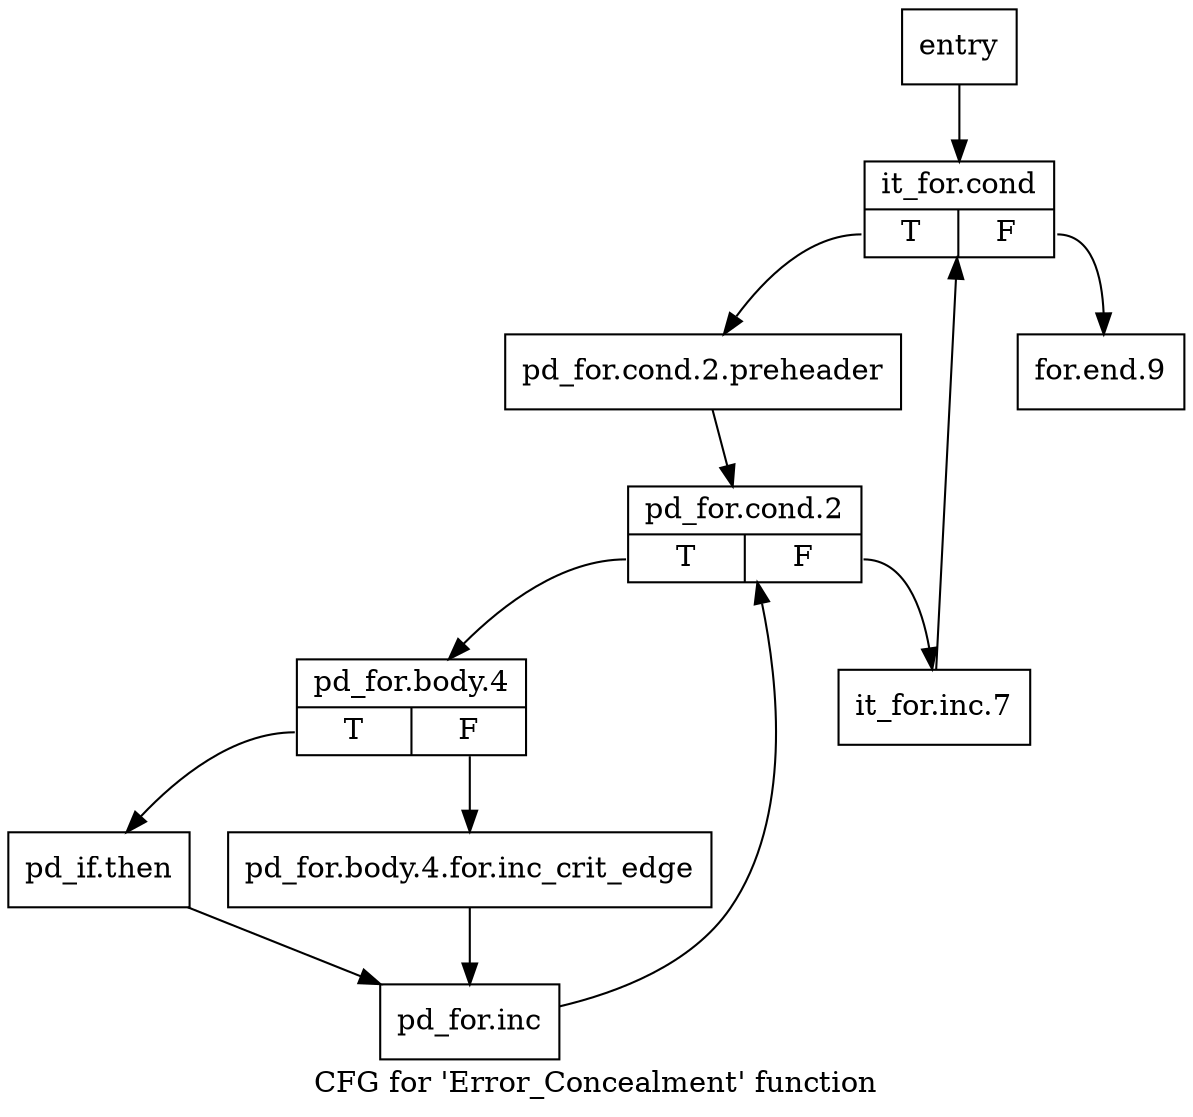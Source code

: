 digraph "CFG for 'Error_Concealment' function" {
	label="CFG for 'Error_Concealment' function";

	Node0x17c2900 [shape=record,label="{entry}"];
	Node0x17c2900 -> Node0x17c2950;
	Node0x17c2950 [shape=record,label="{it_for.cond|{<s0>T|<s1>F}}"];
	Node0x17c2950:s0 -> Node0x17c29a0;
	Node0x17c2950:s1 -> Node0x17c2bd0;
	Node0x17c29a0 [shape=record,label="{pd_for.cond.2.preheader}"];
	Node0x17c29a0 -> Node0x17c29f0;
	Node0x17c29f0 [shape=record,label="{pd_for.cond.2|{<s0>T|<s1>F}}"];
	Node0x17c29f0:s0 -> Node0x17c2a40;
	Node0x17c29f0:s1 -> Node0x17c2b80;
	Node0x17c2a40 [shape=record,label="{pd_for.body.4|{<s0>T|<s1>F}}"];
	Node0x17c2a40:s0 -> Node0x17c2ae0;
	Node0x17c2a40:s1 -> Node0x17c2a90;
	Node0x17c2a90 [shape=record,label="{pd_for.body.4.for.inc_crit_edge}"];
	Node0x17c2a90 -> Node0x17c2b30;
	Node0x17c2ae0 [shape=record,label="{pd_if.then}"];
	Node0x17c2ae0 -> Node0x17c2b30;
	Node0x17c2b30 [shape=record,label="{pd_for.inc}"];
	Node0x17c2b30 -> Node0x17c29f0;
	Node0x17c2b80 [shape=record,label="{it_for.inc.7}"];
	Node0x17c2b80 -> Node0x17c2950;
	Node0x17c2bd0 [shape=record,label="{for.end.9}"];
}

